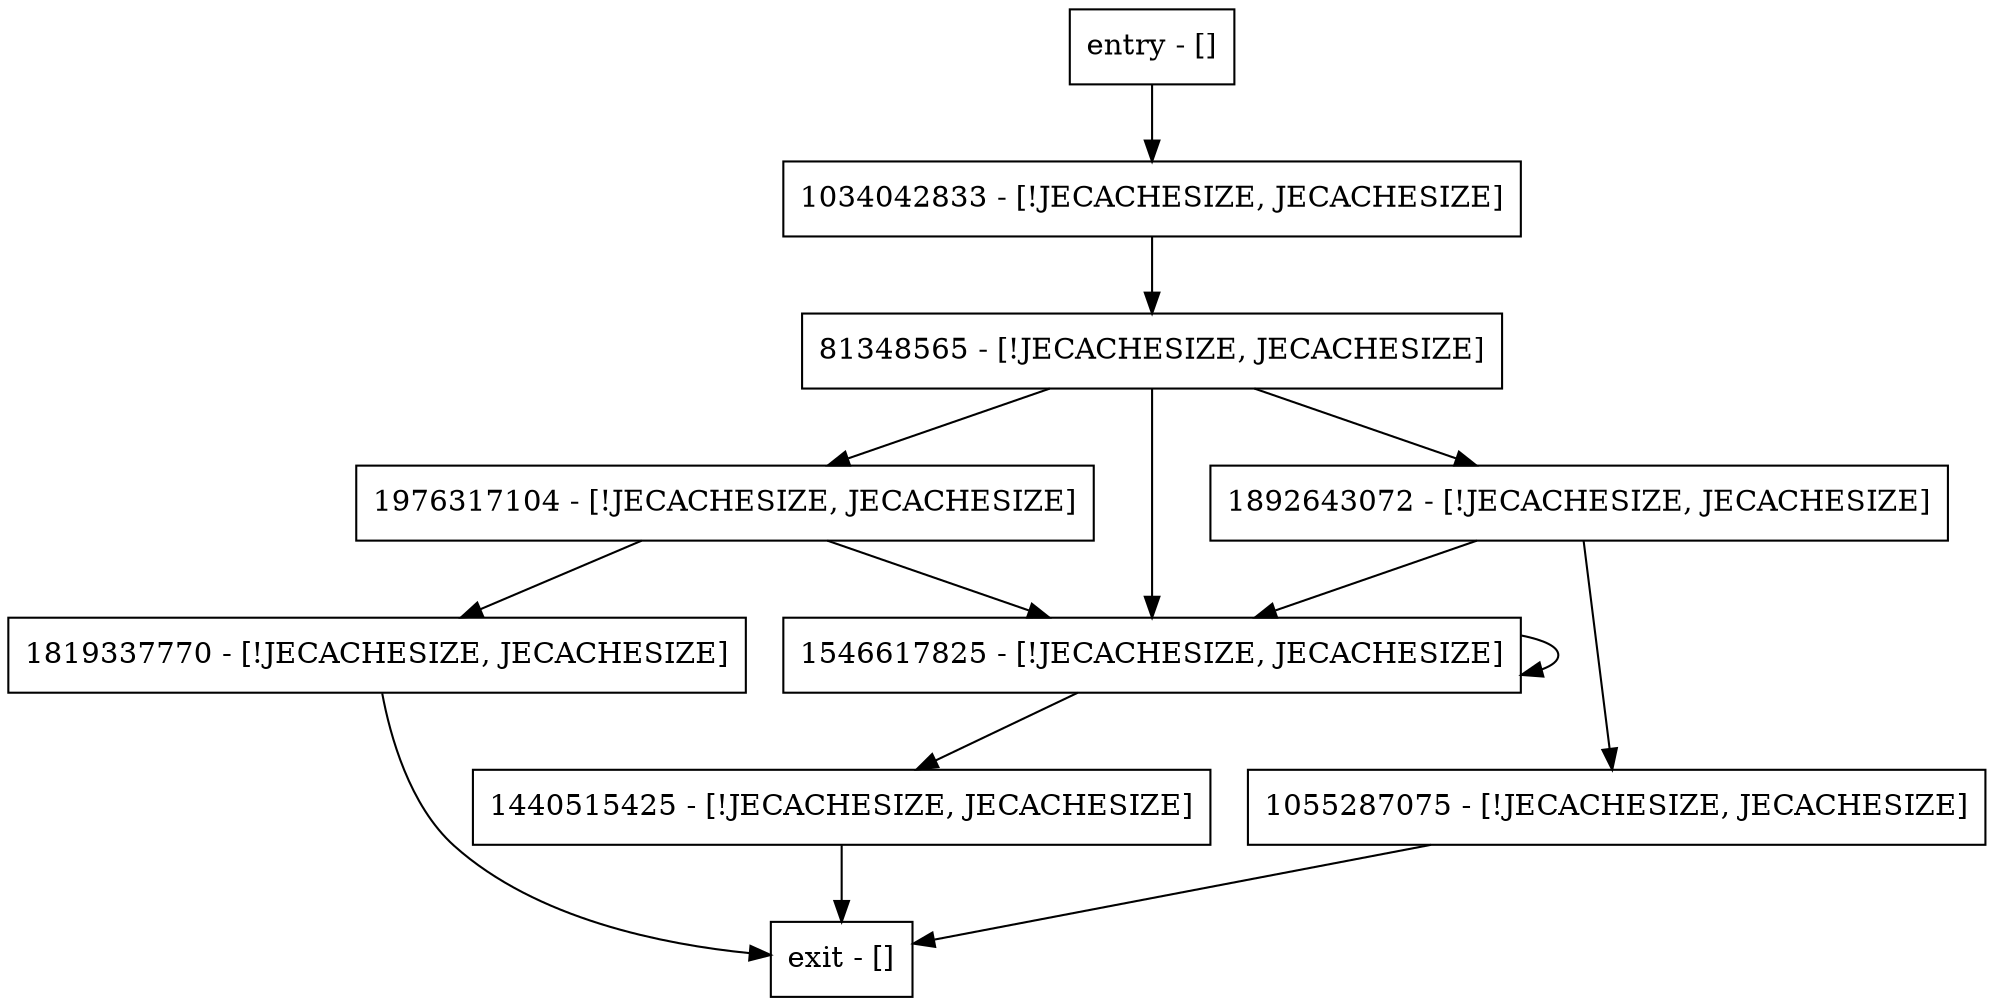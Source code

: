 digraph removeFront {
node [shape=record];
entry [label="entry - []"];
exit [label="exit - []"];
1055287075 [label="1055287075 - [!JECACHESIZE, JECACHESIZE]"];
1440515425 [label="1440515425 - [!JECACHESIZE, JECACHESIZE]"];
81348565 [label="81348565 - [!JECACHESIZE, JECACHESIZE]"];
1034042833 [label="1034042833 - [!JECACHESIZE, JECACHESIZE]"];
1819337770 [label="1819337770 - [!JECACHESIZE, JECACHESIZE]"];
1546617825 [label="1546617825 - [!JECACHESIZE, JECACHESIZE]"];
1976317104 [label="1976317104 - [!JECACHESIZE, JECACHESIZE]"];
1892643072 [label="1892643072 - [!JECACHESIZE, JECACHESIZE]"];
entry;
exit;
entry -> 1034042833;
1055287075 -> exit;
1440515425 -> exit;
81348565 -> 1976317104;
81348565 -> 1546617825;
81348565 -> 1892643072;
1034042833 -> 81348565;
1819337770 -> exit;
1546617825 -> 1440515425;
1546617825 -> 1546617825;
1976317104 -> 1819337770;
1976317104 -> 1546617825;
1892643072 -> 1055287075;
1892643072 -> 1546617825;
}
